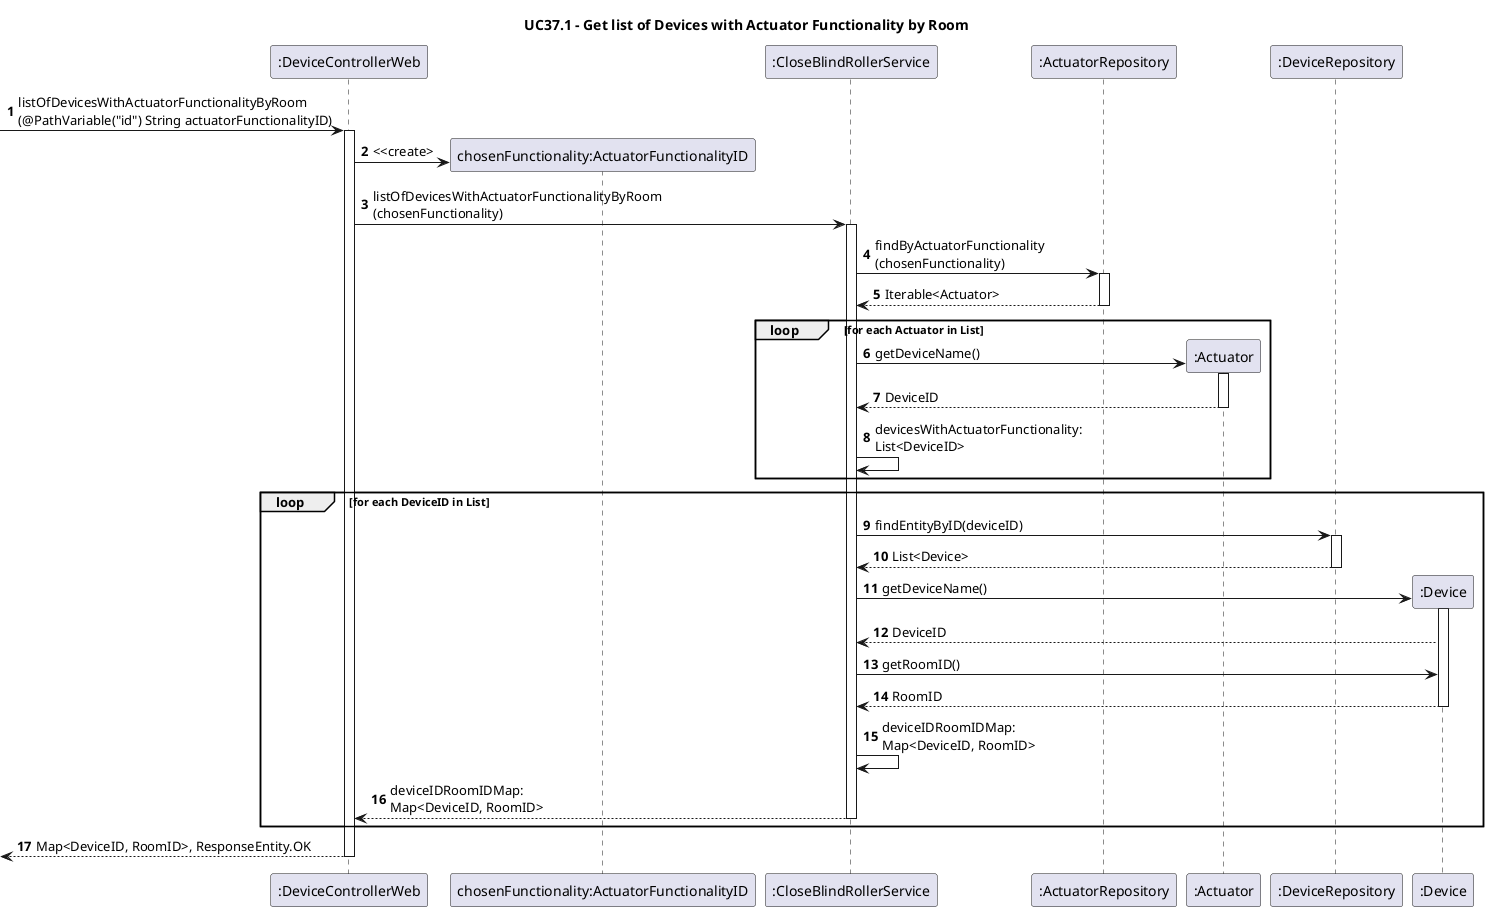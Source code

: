 @startuml
title UC37.1 - Get list of Devices with Actuator Functionality by Room

autonumber

participant ":DeviceControllerWeb" as deviceCTRL
participant "chosenFunctionality:ActuatorFunctionalityID" as functionality
participant ":CloseBlindRollerService" as closeBlindRollerService
participant ":ActuatorRepository" as actuatorRepo
participant ":Actuator" as actuator
participant ":DeviceRepository" as deviceRepo
participant ":Device" as device

-> deviceCTRL: listOfDevicesWithActuatorFunctionalityByRoom\n(@PathVariable("id") String actuatorFunctionalityID)
activate deviceCTRL
deviceCTRL -> functionality** : <<create>
deviceCTRL -> closeBlindRollerService: listOfDevicesWithActuatorFunctionalityByRoom\n(chosenFunctionality)
activate closeBlindRollerService
closeBlindRollerService -> actuatorRepo: findByActuatorFunctionality\n(chosenFunctionality)
activate actuatorRepo
actuatorRepo --> closeBlindRollerService: Iterable<Actuator>
deactivate actuatorRepo
loop for each Actuator in List
closeBlindRollerService -> actuator** : getDeviceName()
activate actuator
actuator --> closeBlindRollerService: DeviceID
deactivate actuator
closeBlindRollerService -> closeBlindRollerService: devicesWithActuatorFunctionality:\nList<DeviceID>
end loop
loop for each DeviceID in List
closeBlindRollerService -> deviceRepo: findEntityByID(deviceID)
activate deviceRepo
deviceRepo --> closeBlindRollerService: List<Device>
deactivate deviceRepo
closeBlindRollerService -> device** : getDeviceName()
activate device
device --> closeBlindRollerService: DeviceID
closeBlindRollerService -> device : getRoomID()
device --> closeBlindRollerService: RoomID
deactivate device
closeBlindRollerService -> closeBlindRollerService: deviceIDRoomIDMap:\nMap<DeviceID, RoomID>
closeBlindRollerService --> deviceCTRL: deviceIDRoomIDMap:\nMap<DeviceID, RoomID>
deactivate closeBlindRollerService
end loop


<-- deviceCTRL: Map<DeviceID, RoomID>, ResponseEntity.OK
deactivate deviceCTRL


@enduml